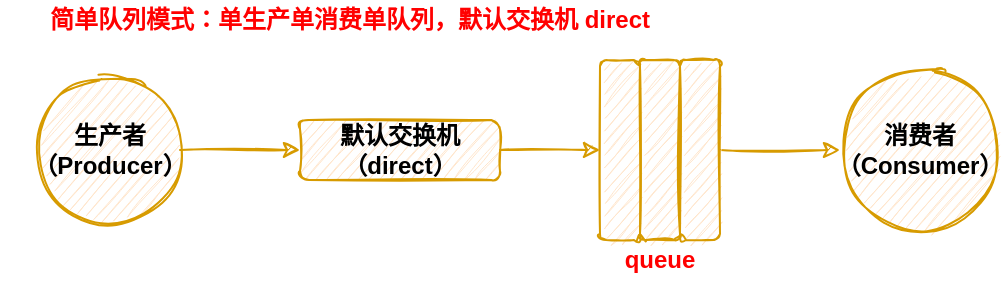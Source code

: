 <mxfile version="20.2.0" type="github">
  <diagram id="pEuZTppF4TNUZe_4-WYB" name="第 1 页">
    <mxGraphModel dx="1422" dy="754" grid="1" gridSize="10" guides="1" tooltips="1" connect="1" arrows="1" fold="1" page="1" pageScale="1" pageWidth="827" pageHeight="1169" math="0" shadow="0">
      <root>
        <mxCell id="0" />
        <mxCell id="1" parent="0" />
        <mxCell id="VnFf_Gizk1PIKV5BW_bI-3" style="edgeStyle=orthogonalEdgeStyle;rounded=0;orthogonalLoop=1;jettySize=auto;html=1;exitX=1;exitY=0.5;exitDx=0;exitDy=0;sketch=1;fontStyle=1;fillColor=#ffe6cc;strokeColor=#d79b00;" edge="1" parent="1" source="VnFf_Gizk1PIKV5BW_bI-1" target="VnFf_Gizk1PIKV5BW_bI-2">
          <mxGeometry relative="1" as="geometry" />
        </mxCell>
        <mxCell id="VnFf_Gizk1PIKV5BW_bI-1" value="生产者&lt;br&gt;（Producer）" style="ellipse;whiteSpace=wrap;html=1;aspect=fixed;sketch=1;fontStyle=1;fillColor=#ffe6cc;strokeColor=#d79b00;" vertex="1" parent="1">
          <mxGeometry x="50" y="220" width="70" height="70" as="geometry" />
        </mxCell>
        <mxCell id="VnFf_Gizk1PIKV5BW_bI-9" style="edgeStyle=orthogonalEdgeStyle;rounded=0;orthogonalLoop=1;jettySize=auto;html=1;exitX=1;exitY=0.5;exitDx=0;exitDy=0;sketch=1;fontStyle=1;fillColor=#ffe6cc;strokeColor=#d79b00;" edge="1" parent="1" source="VnFf_Gizk1PIKV5BW_bI-2" target="VnFf_Gizk1PIKV5BW_bI-4">
          <mxGeometry relative="1" as="geometry" />
        </mxCell>
        <mxCell id="VnFf_Gizk1PIKV5BW_bI-2" value="默认交换机&lt;br&gt;（direct）" style="rounded=1;whiteSpace=wrap;html=1;sketch=1;fontStyle=1;fillColor=#ffe6cc;strokeColor=#d79b00;" vertex="1" parent="1">
          <mxGeometry x="180" y="240" width="100" height="30" as="geometry" />
        </mxCell>
        <mxCell id="VnFf_Gizk1PIKV5BW_bI-4" value="" style="rounded=1;whiteSpace=wrap;html=1;sketch=1;fontStyle=1;fillColor=#ffe6cc;strokeColor=#d79b00;" vertex="1" parent="1">
          <mxGeometry x="330" y="210" width="20" height="90" as="geometry" />
        </mxCell>
        <mxCell id="VnFf_Gizk1PIKV5BW_bI-5" value="" style="rounded=1;whiteSpace=wrap;html=1;sketch=1;fontStyle=1;fillColor=#ffe6cc;strokeColor=#d79b00;" vertex="1" parent="1">
          <mxGeometry x="350" y="210" width="20" height="90" as="geometry" />
        </mxCell>
        <mxCell id="VnFf_Gizk1PIKV5BW_bI-8" value="" style="edgeStyle=orthogonalEdgeStyle;rounded=0;orthogonalLoop=1;jettySize=auto;html=1;entryX=0;entryY=0.5;entryDx=0;entryDy=0;sketch=1;fontStyle=1;fillColor=#ffe6cc;strokeColor=#d79b00;" edge="1" parent="1" source="VnFf_Gizk1PIKV5BW_bI-6" target="VnFf_Gizk1PIKV5BW_bI-10">
          <mxGeometry relative="1" as="geometry">
            <mxPoint x="420" y="255" as="targetPoint" />
          </mxGeometry>
        </mxCell>
        <mxCell id="VnFf_Gizk1PIKV5BW_bI-6" value="" style="rounded=1;whiteSpace=wrap;html=1;sketch=1;fontStyle=1;fillColor=#ffe6cc;strokeColor=#d79b00;" vertex="1" parent="1">
          <mxGeometry x="370" y="210" width="20" height="90" as="geometry" />
        </mxCell>
        <mxCell id="VnFf_Gizk1PIKV5BW_bI-10" value="消费者&lt;br&gt;（Consumer）" style="ellipse;whiteSpace=wrap;html=1;aspect=fixed;sketch=1;fontStyle=1;fillColor=#ffe6cc;strokeColor=#d79b00;" vertex="1" parent="1">
          <mxGeometry x="450" y="215" width="80" height="80" as="geometry" />
        </mxCell>
        <mxCell id="VnFf_Gizk1PIKV5BW_bI-11" value="简单队列模式：单生产单消费单队列，默认交换机 direct" style="text;html=1;strokeColor=none;fillColor=none;align=center;verticalAlign=middle;whiteSpace=wrap;rounded=0;fontStyle=1;fontColor=#FF0000;" vertex="1" parent="1">
          <mxGeometry x="30" y="180" width="350" height="20" as="geometry" />
        </mxCell>
        <mxCell id="VnFf_Gizk1PIKV5BW_bI-12" value="queue" style="text;html=1;strokeColor=none;fillColor=none;align=center;verticalAlign=middle;whiteSpace=wrap;rounded=0;fontColor=#FF0000;fontStyle=1" vertex="1" parent="1">
          <mxGeometry x="330" y="295" width="60" height="30" as="geometry" />
        </mxCell>
      </root>
    </mxGraphModel>
  </diagram>
</mxfile>
